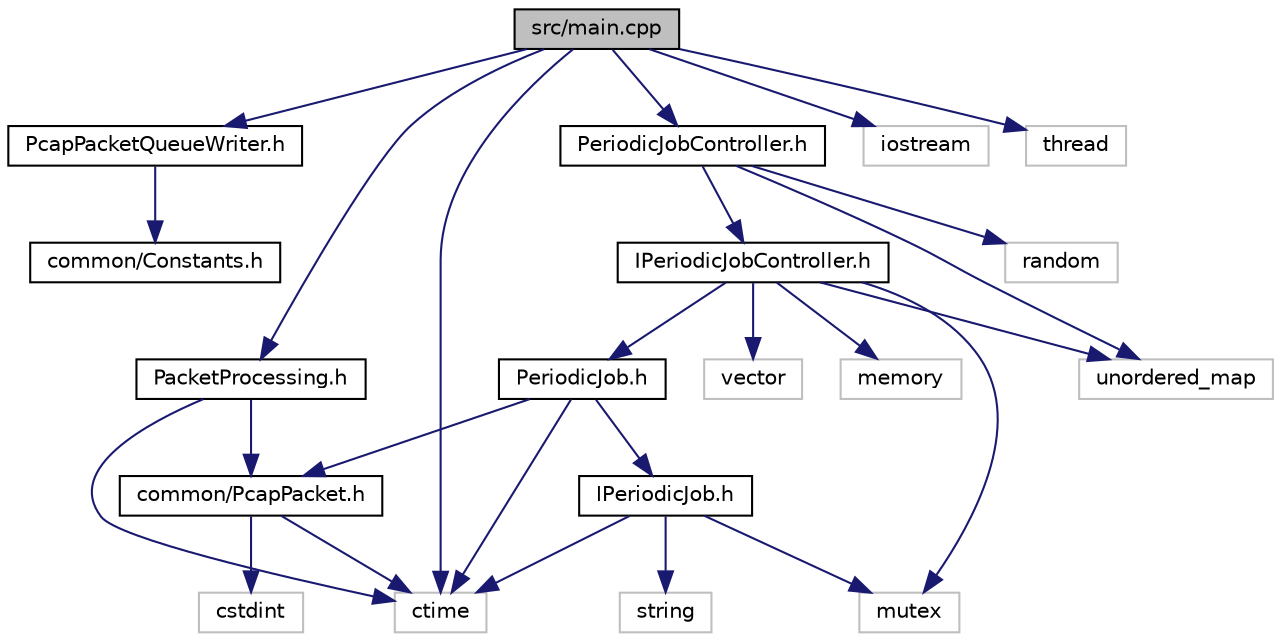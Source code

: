 digraph "src/main.cpp"
{
 // LATEX_PDF_SIZE
  edge [fontname="Helvetica",fontsize="10",labelfontname="Helvetica",labelfontsize="10"];
  node [fontname="Helvetica",fontsize="10",shape=record];
  Node1 [label="src/main.cpp",height=0.2,width=0.4,color="black", fillcolor="grey75", style="filled", fontcolor="black",tooltip="The driver code to fire up a PcapPacketQueueWriter to fill PcapPacketQueue and fire up some threads t..."];
  Node1 -> Node2 [color="midnightblue",fontsize="10",style="solid",fontname="Helvetica"];
  Node2 [label="PcapPacketQueueWriter.h",height=0.2,width=0.4,color="black", fillcolor="white", style="filled",URL="$_pcap_packet_queue_writer_8h.html",tooltip="This file contains free functions simulating pushing packets to PcapPacketQueue."];
  Node2 -> Node3 [color="midnightblue",fontsize="10",style="solid",fontname="Helvetica"];
  Node3 [label="common/Constants.h",height=0.2,width=0.4,color="black", fillcolor="white", style="filled",URL="$_constants_8h.html",tooltip="This file contains constant configuration parameters to be used throughout the application."];
  Node1 -> Node4 [color="midnightblue",fontsize="10",style="solid",fontname="Helvetica"];
  Node4 [label="PacketProcessing.h",height=0.2,width=0.4,color="black", fillcolor="white", style="filled",URL="$_packet_processing_8h.html",tooltip="This file contains the declarations of the free functions to process an incoming pcap packet."];
  Node4 -> Node5 [color="midnightblue",fontsize="10",style="solid",fontname="Helvetica"];
  Node5 [label="common/PcapPacket.h",height=0.2,width=0.4,color="black", fillcolor="white", style="filled",URL="$_pcap_packet_8h.html",tooltip="This file contains the PcapPacket class and a destructor function to destruct dynamically allocated m..."];
  Node5 -> Node6 [color="midnightblue",fontsize="10",style="solid",fontname="Helvetica"];
  Node6 [label="ctime",height=0.2,width=0.4,color="grey75", fillcolor="white", style="filled",tooltip=" "];
  Node5 -> Node7 [color="midnightblue",fontsize="10",style="solid",fontname="Helvetica"];
  Node7 [label="cstdint",height=0.2,width=0.4,color="grey75", fillcolor="white", style="filled",tooltip=" "];
  Node4 -> Node6 [color="midnightblue",fontsize="10",style="solid",fontname="Helvetica"];
  Node1 -> Node8 [color="midnightblue",fontsize="10",style="solid",fontname="Helvetica"];
  Node8 [label="PeriodicJobController.h",height=0.2,width=0.4,color="black", fillcolor="white", style="filled",URL="$_periodic_job_controller_8h.html",tooltip="This file contains the class declaration for an implementor class of IPeriodicJobController declared ..."];
  Node8 -> Node9 [color="midnightblue",fontsize="10",style="solid",fontname="Helvetica"];
  Node9 [label="IPeriodicJobController.h",height=0.2,width=0.4,color="black", fillcolor="white", style="filled",URL="$_i_periodic_job_controller_8h.html",tooltip="This file contains the interface for a controller of the PeriodicJob."];
  Node9 -> Node10 [color="midnightblue",fontsize="10",style="solid",fontname="Helvetica"];
  Node10 [label="PeriodicJob.h",height=0.2,width=0.4,color="black", fillcolor="white", style="filled",URL="$_periodic_job_8h.html",tooltip="This file contains the class declaration for an implementor class of IPeriodicJob declared in IPeriod..."];
  Node10 -> Node11 [color="midnightblue",fontsize="10",style="solid",fontname="Helvetica"];
  Node11 [label="IPeriodicJob.h",height=0.2,width=0.4,color="black", fillcolor="white", style="filled",URL="$_i_periodic_job_8h.html",tooltip="This file contains the interface for the PeriodicJob which is a job that runs periodically with respe..."];
  Node11 -> Node6 [color="midnightblue",fontsize="10",style="solid",fontname="Helvetica"];
  Node11 -> Node12 [color="midnightblue",fontsize="10",style="solid",fontname="Helvetica"];
  Node12 [label="string",height=0.2,width=0.4,color="grey75", fillcolor="white", style="filled",tooltip=" "];
  Node11 -> Node13 [color="midnightblue",fontsize="10",style="solid",fontname="Helvetica"];
  Node13 [label="mutex",height=0.2,width=0.4,color="grey75", fillcolor="white", style="filled",tooltip=" "];
  Node10 -> Node5 [color="midnightblue",fontsize="10",style="solid",fontname="Helvetica"];
  Node10 -> Node6 [color="midnightblue",fontsize="10",style="solid",fontname="Helvetica"];
  Node9 -> Node14 [color="midnightblue",fontsize="10",style="solid",fontname="Helvetica"];
  Node14 [label="unordered_map",height=0.2,width=0.4,color="grey75", fillcolor="white", style="filled",tooltip=" "];
  Node9 -> Node13 [color="midnightblue",fontsize="10",style="solid",fontname="Helvetica"];
  Node9 -> Node15 [color="midnightblue",fontsize="10",style="solid",fontname="Helvetica"];
  Node15 [label="vector",height=0.2,width=0.4,color="grey75", fillcolor="white", style="filled",tooltip=" "];
  Node9 -> Node16 [color="midnightblue",fontsize="10",style="solid",fontname="Helvetica"];
  Node16 [label="memory",height=0.2,width=0.4,color="grey75", fillcolor="white", style="filled",tooltip=" "];
  Node8 -> Node14 [color="midnightblue",fontsize="10",style="solid",fontname="Helvetica"];
  Node8 -> Node17 [color="midnightblue",fontsize="10",style="solid",fontname="Helvetica"];
  Node17 [label="random",height=0.2,width=0.4,color="grey75", fillcolor="white", style="filled",tooltip=" "];
  Node1 -> Node18 [color="midnightblue",fontsize="10",style="solid",fontname="Helvetica"];
  Node18 [label="iostream",height=0.2,width=0.4,color="grey75", fillcolor="white", style="filled",tooltip=" "];
  Node1 -> Node6 [color="midnightblue",fontsize="10",style="solid",fontname="Helvetica"];
  Node1 -> Node19 [color="midnightblue",fontsize="10",style="solid",fontname="Helvetica"];
  Node19 [label="thread",height=0.2,width=0.4,color="grey75", fillcolor="white", style="filled",tooltip=" "];
}
